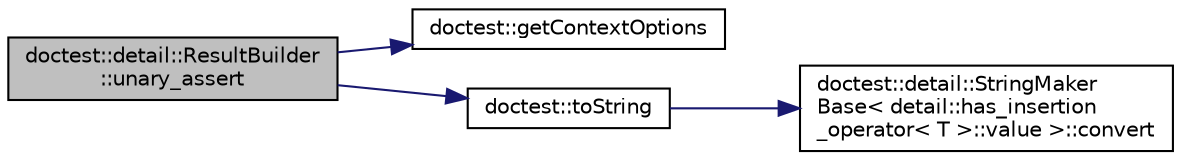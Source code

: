 digraph "doctest::detail::ResultBuilder::unary_assert"
{
 // LATEX_PDF_SIZE
  edge [fontname="Helvetica",fontsize="10",labelfontname="Helvetica",labelfontsize="10"];
  node [fontname="Helvetica",fontsize="10",shape=record];
  rankdir="LR";
  Node1 [label="doctest::detail::ResultBuilder\l::unary_assert",height=0.2,width=0.4,color="black", fillcolor="grey75", style="filled", fontcolor="black",tooltip=" "];
  Node1 -> Node2 [color="midnightblue",fontsize="10",style="solid",fontname="Helvetica"];
  Node2 [label="doctest::getContextOptions",height=0.2,width=0.4,color="black", fillcolor="white", style="filled",URL="$namespacedoctest.html#a426c38f4b2561bf6cfb10a370bddc3da",tooltip=" "];
  Node1 -> Node3 [color="midnightblue",fontsize="10",style="solid",fontname="Helvetica"];
  Node3 [label="doctest::toString",height=0.2,width=0.4,color="black", fillcolor="white", style="filled",URL="$namespacedoctest.html#a468ff6c2b0a692bcf88a7a97a5de0a53",tooltip=" "];
  Node3 -> Node4 [color="midnightblue",fontsize="10",style="solid",fontname="Helvetica"];
  Node4 [label="doctest::detail::StringMaker\lBase\< detail::has_insertion\l_operator\< T \>::value \>::convert",height=0.2,width=0.4,color="black", fillcolor="white", style="filled",URL="$structdoctest_1_1detail_1_1_string_maker_base.html#a67d29f2a5de9a522d8e8607c1a39db9b",tooltip=" "];
}

